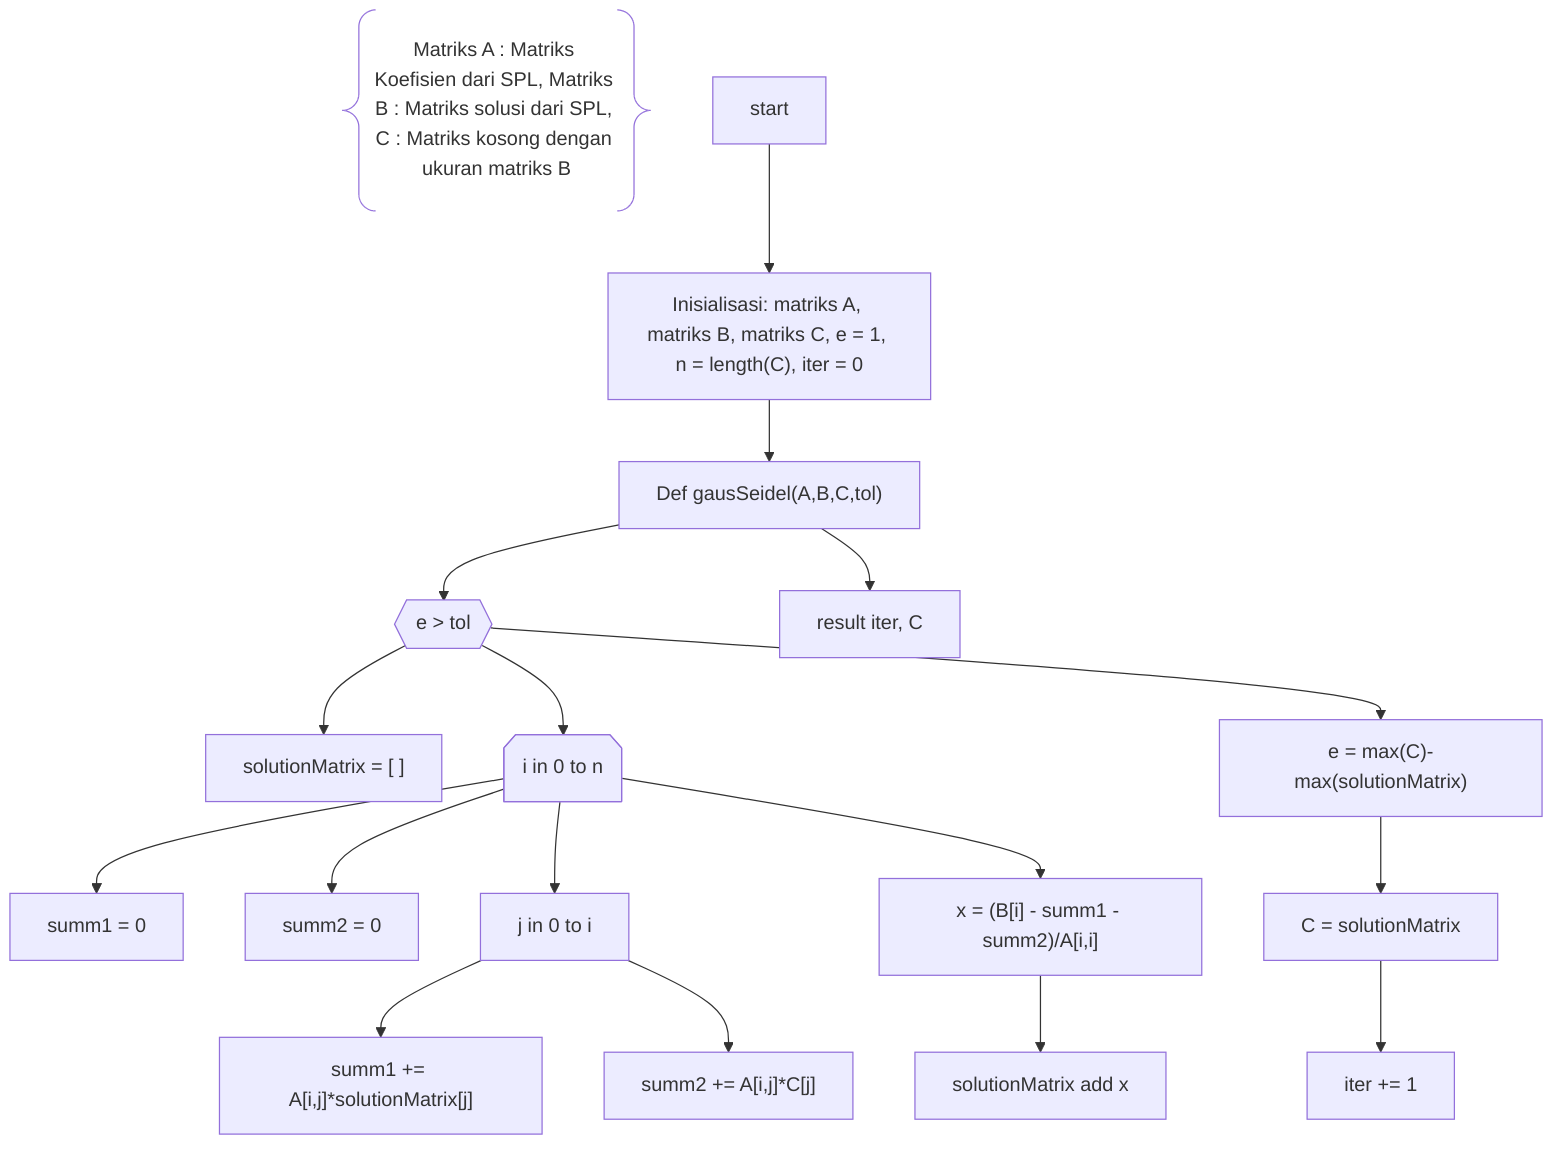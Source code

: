flowchart TD;
    Z@{ shape: braces, label: "Matriks A : Matriks Koefisien dari SPL, Matriks B : Matriks solusi dari SPL, C : Matriks kosong dengan ukuran matriks B" }
    A[start] --> B["Inisialisasi: matriks A, matriks B, matriks C, e = 1, n = length(C), iter = 0"] 
    B --> X["Def gausSeidel(A,B,C,tol)"]
    X --> C{{"e > tol"}}
    C --> D["solutionMatrix = [ ]"]
    C --> E@{shape: notch-pent, label: "i in 0 to n"}
    E --> F["summ1 = 0"]
    E --> G["summ2 = 0"]
    E --> H["j in 0 to i"]
    H --> I["summ1 += A[i,j]*solutionMatrix[j]"]
    H --> K["summ2 += A[i,j]*C[j]"]
    E --> L["x = (B[i] - summ1 - summ2)/A[i,i]"]
    L --> M["solutionMatrix add x"]
    C --> N["e = max(C)-max(solutionMatrix)"]
    N --> P["C = solutionMatrix"]
    P --> Q["iter += 1"]
    X --> R["result iter, C"]